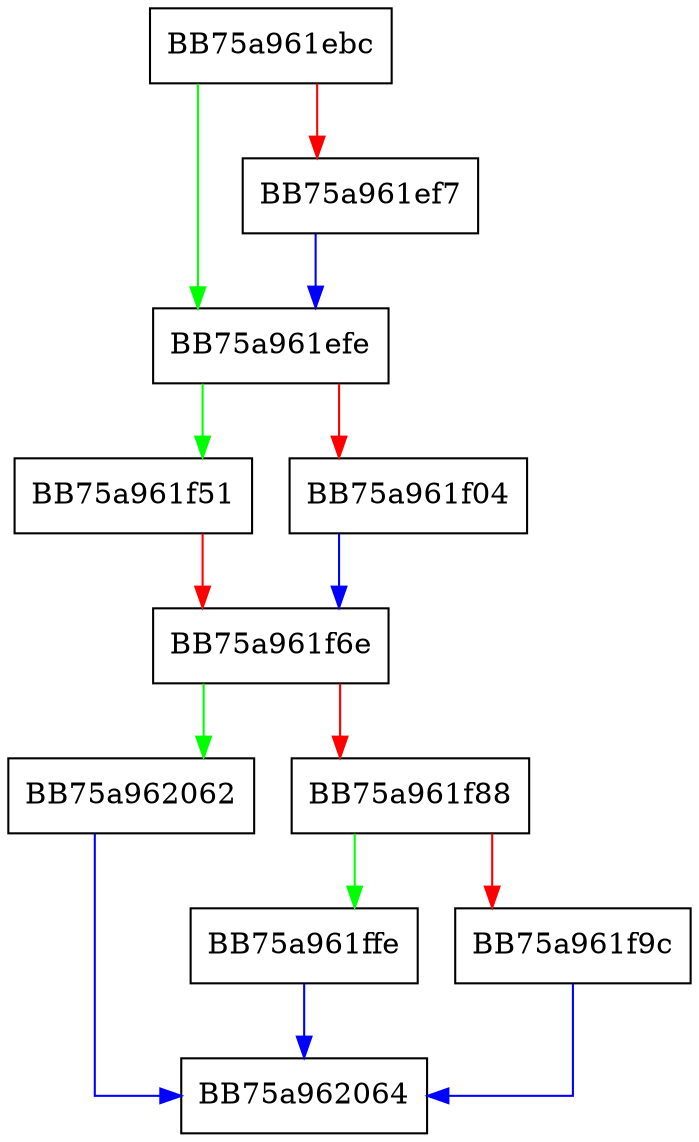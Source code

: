 digraph _classify {
  node [shape="box"];
  graph [splines=ortho];
  BB75a961ebc -> BB75a961efe [color="green"];
  BB75a961ebc -> BB75a961ef7 [color="red"];
  BB75a961ef7 -> BB75a961efe [color="blue"];
  BB75a961efe -> BB75a961f51 [color="green"];
  BB75a961efe -> BB75a961f04 [color="red"];
  BB75a961f04 -> BB75a961f6e [color="blue"];
  BB75a961f51 -> BB75a961f6e [color="red"];
  BB75a961f6e -> BB75a962062 [color="green"];
  BB75a961f6e -> BB75a961f88 [color="red"];
  BB75a961f88 -> BB75a961ffe [color="green"];
  BB75a961f88 -> BB75a961f9c [color="red"];
  BB75a961f9c -> BB75a962064 [color="blue"];
  BB75a961ffe -> BB75a962064 [color="blue"];
  BB75a962062 -> BB75a962064 [color="blue"];
}